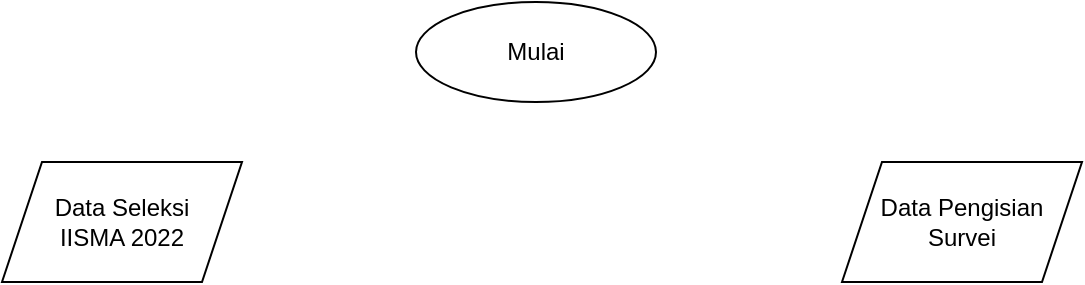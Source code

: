 <mxfile version="21.3.7" type="github">
  <diagram name="Page-1" id="HswYSg3miuZkvUwzH1aY">
    <mxGraphModel dx="1313" dy="654" grid="1" gridSize="10" guides="1" tooltips="1" connect="1" arrows="1" fold="1" page="1" pageScale="1" pageWidth="1654" pageHeight="1169" math="0" shadow="0">
      <root>
        <mxCell id="0" />
        <mxCell id="1" parent="0" />
        <mxCell id="4htOExNeePvi6nWO9amV-1" value="Mulai" style="ellipse;whiteSpace=wrap;html=1;" vertex="1" parent="1">
          <mxGeometry x="827" y="140" width="120" height="50" as="geometry" />
        </mxCell>
        <mxCell id="4htOExNeePvi6nWO9amV-2" value="Data Seleksi &lt;br&gt;IISMA 2022" style="shape=parallelogram;perimeter=parallelogramPerimeter;whiteSpace=wrap;html=1;fixedSize=1;" vertex="1" parent="1">
          <mxGeometry x="620" y="220" width="120" height="60" as="geometry" />
        </mxCell>
        <mxCell id="4htOExNeePvi6nWO9amV-3" value="Data Pengisian Survei" style="shape=parallelogram;perimeter=parallelogramPerimeter;whiteSpace=wrap;html=1;fixedSize=1;" vertex="1" parent="1">
          <mxGeometry x="1040" y="220" width="120" height="60" as="geometry" />
        </mxCell>
      </root>
    </mxGraphModel>
  </diagram>
</mxfile>
